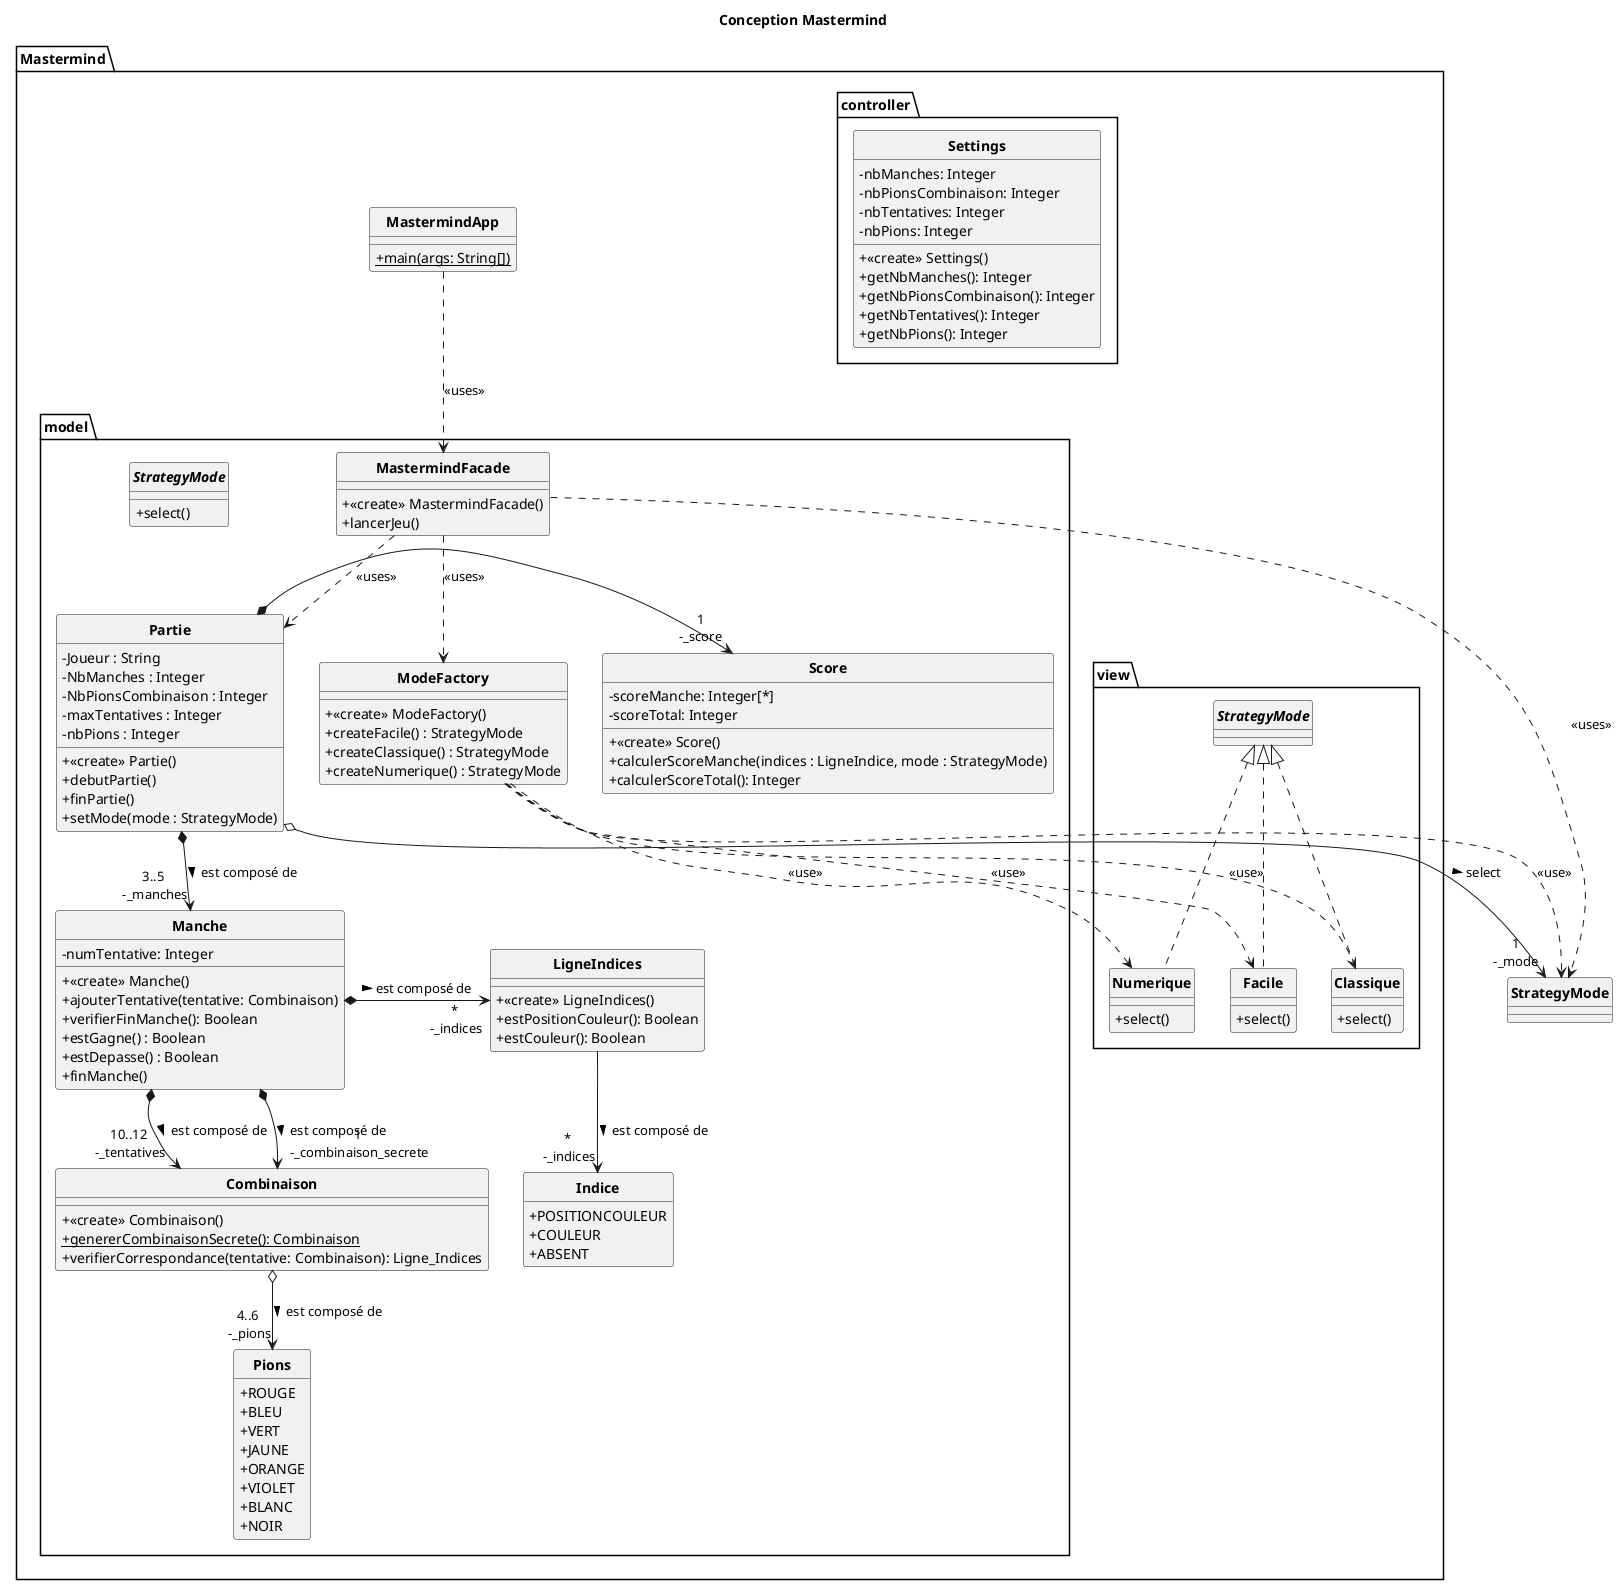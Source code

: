 @startuml Mastermind

title Conception Mastermind

skinparam style strictuml
skinparam classAttributeIconSize 0
skinparam classFontStyle Bold
hide enum methods

package Mastermind
{
    /''''''''''''''''''''''''''''''''''''''''''''''''''''''''''
    '                          main                           '
    ''''''''''''''''''''''''''''''''''''''''''''''''''''''''''/
    class MastermindApp{
        + {static} main(args: String[])
    }

    /''''''''''''''''''''''''''''''''''''''''''''''''''''''''''
    '                         models                          '
    ''''''''''''''''''''''''''''''''''''''''''''''''''''''''''/
    package model
    {
        class MastermindFacade {
            + <<create>> MastermindFacade()
            + lancerJeu()
        }

        class Partie {
            - Joueur : String
            - NbManches : Integer
            - NbPionsCombinaison : Integer
            - maxTentatives : Integer
            - nbPions : Integer
            + <<create>> Partie()
            + debutPartie()
            + finPartie()
            + setMode(mode : StrategyMode)
        }

        class Score {
            - scoreManche: Integer[*]
            - scoreTotal: Integer
            + <<create>> Score()
            + calculerScoreManche(indices : LigneIndice, mode : StrategyMode)
            + calculerScoreTotal(): Integer
        }

        class Manche {
            - numTentative: Integer
            + <<create>> Manche()
            + ajouterTentative(tentative: Combinaison)
            + verifierFinManche(): Boolean
            + estGagne() : Boolean
            + estDepasse() : Boolean
            + finManche()
        }

        class Combinaison {
            + <<create>> Combinaison()
            + {static}genererCombinaisonSecrete(): Combinaison
            + verifierCorrespondance(tentative: Combinaison): Ligne_Indices
        }

        class LigneIndices {
            + <<create>> LigneIndices()
            + estPositionCouleur(): Boolean
            + estCouleur(): Boolean
        }

        interface StrategyMode {
            + select()
        }

        class ModeFactory {
            + <<create>> ModeFactory()
            + createFacile() : StrategyMode
            + createClassique() : StrategyMode
            + createNumerique() : StrategyMode
        }

        enum Pions {
            +ROUGE
            +BLEU
            +VERT
            +JAUNE
            +ORANGE
            +VIOLET
            +BLANC
            +NOIR
        }

        enum Indice {
            +POSITIONCOULEUR
            +COULEUR
            +ABSENT
        }
    }

    /''''''''''''''''''''''''''''''''''''''''''''''''''''''''''
    '                          view                           '
    ''''''''''''''''''''''''''''''''''''''''''''''''''''''''''/
    package view
    {
        class Facile implements StrategyMode {
            + select()
        }

        class Classique implements StrategyMode {
            + select()
        }

        class Numerique implements StrategyMode {
            + select()
        }
    }

    /''''''''''''''''''''''''''''''''''''''''''''''''''''''''''
    '                       controller                        '
    ''''''''''''''''''''''''''''''''''''''''''''''''''''''''''/
    package controller
    {
        class Settings {
            - nbManches: Integer
            - nbPionsCombinaison: Integer
            - nbTentatives: Integer
            - nbPions: Integer
            + <<create>> Settings()
            + getNbManches(): Integer
            + getNbPionsCombinaison(): Integer
            + getNbTentatives(): Integer
            + getNbPions(): Integer
        }
    }
}

/''''''''''''''''''''''''''''''''''''''''''''''''''''''''''
'                          lien                           '
''''''''''''''''''''''''''''''''''''''''''''''''''''''''''/
MastermindApp ..> MastermindFacade : <<uses>>
MastermindFacade ..> Partie : <<uses>>
MastermindFacade ..> StrategyMode : <<uses>>
MastermindFacade ..> ModeFactory : <<uses>>
Partie *--> "3..5\n -_manches" Manche: > est composé de
Partie o-> "1\n-_mode" StrategyMode : > select
Partie *-> "1\n-_score" Score
Manche *-> "*\n -_indices" LigneIndices: > est composé de
Manche *--> "10..12\n -_tentatives" Combinaison: > est composé de
Manche *--> "1\n -_combinaison_secrete" Combinaison: > est composé de
LigneIndices --> "*\n -_indices" Indice: > est composé de
Combinaison o--> "4..6\n -_pions" Pions: > est composé de
ModeFactory ..> StrategyMode : <<use>>
ModeFactory ..> Facile : <<use>>
ModeFactory ..> Classique : <<use>>
ModeFactory ..> Numerique : <<use>>
@enduml